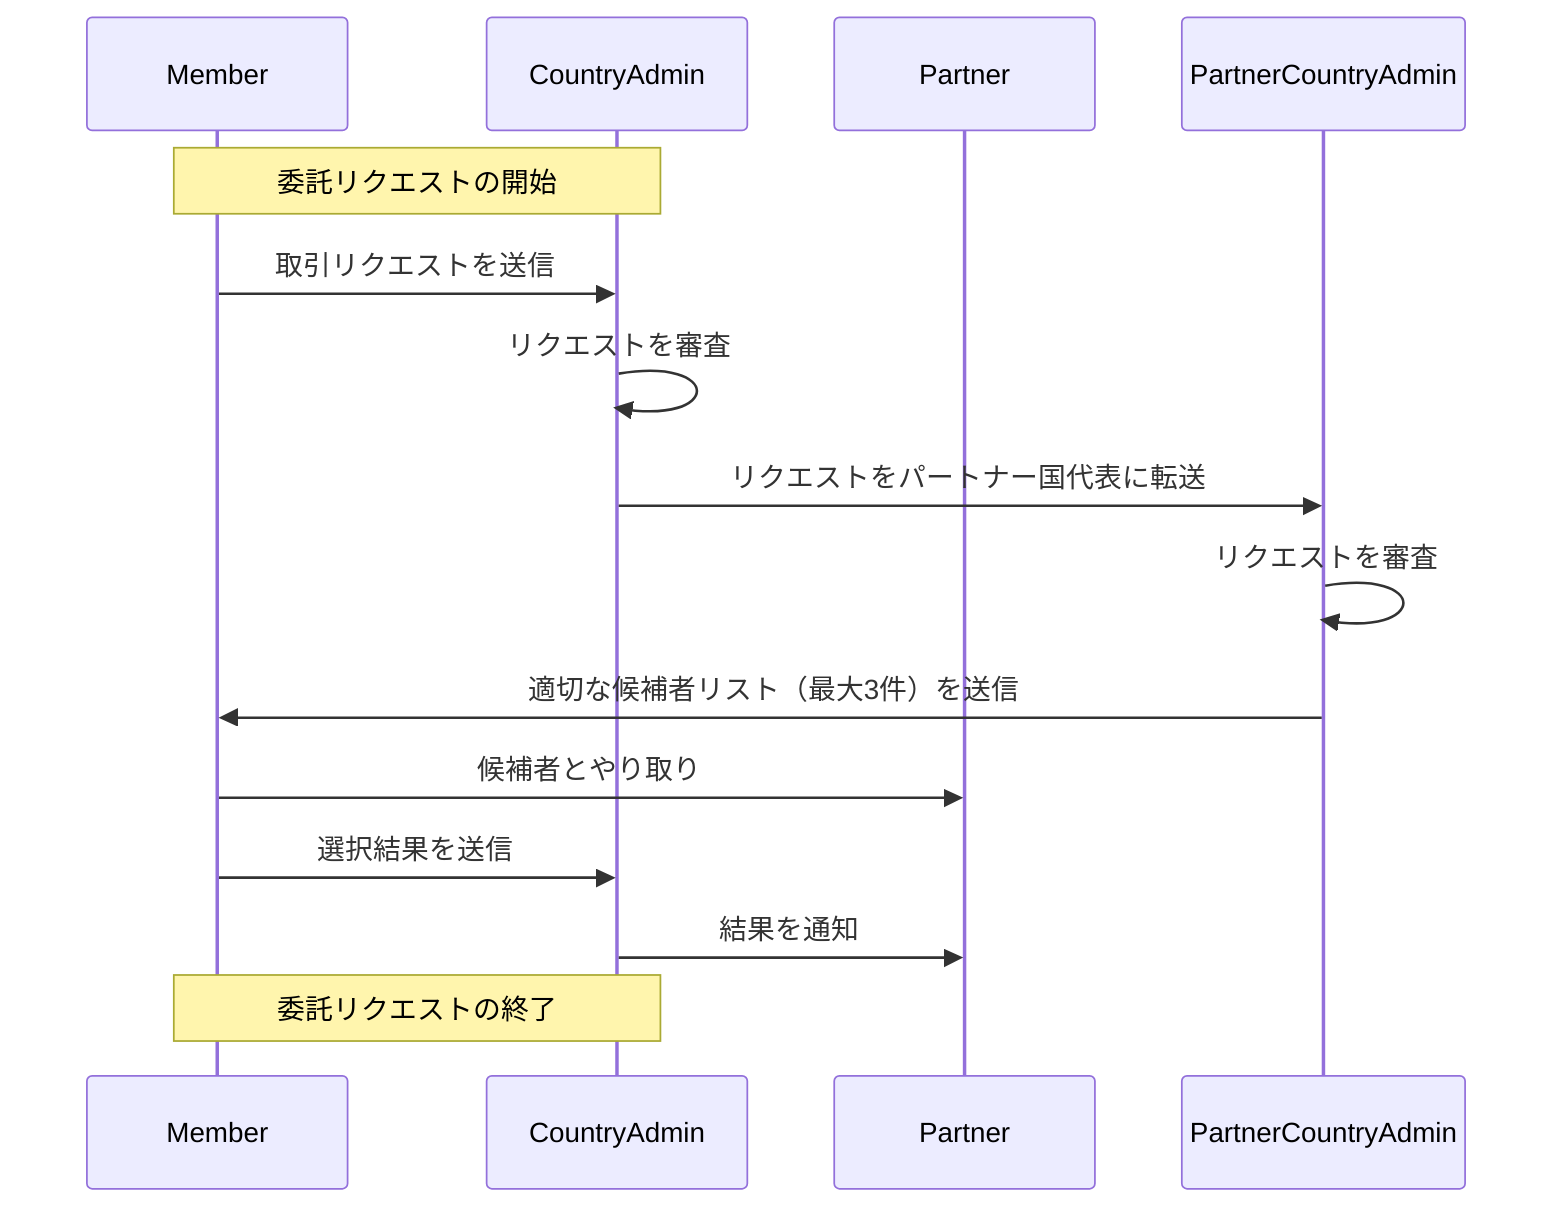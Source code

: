 sequenceDiagram
    participant Member
    participant CountryAdmin
    participant Partner
    participant PartnerCountryAdmin

    Note over Member,CountryAdmin: 委託リクエストの開始

    Member->>CountryAdmin: 取引リクエストを送信
    CountryAdmin->>CountryAdmin: リクエストを審査
    CountryAdmin->>PartnerCountryAdmin: リクエストをパートナー国代表に転送
    PartnerCountryAdmin->>PartnerCountryAdmin: リクエストを審査
    PartnerCountryAdmin->>Member: 適切な候補者リスト（最大3件）を送信
    Member->>Partner: 候補者とやり取り
    Member->>CountryAdmin: 選択結果を送信
    CountryAdmin->>Partner: 結果を通知

    Note over Member,CountryAdmin: 委託リクエストの終了